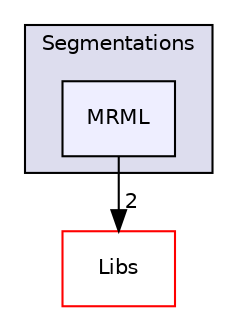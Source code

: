 digraph "Modules/Loadable/Segmentations/MRML" {
  bgcolor=transparent;
  compound=true
  node [ fontsize="10", fontname="Helvetica"];
  edge [ labelfontsize="10", labelfontname="Helvetica"];
  subgraph clusterdir_187d697300c25905e127e5518a1a6fd6 {
    graph [ bgcolor="#ddddee", pencolor="black", label="Segmentations" fontname="Helvetica", fontsize="10", URL="dir_187d697300c25905e127e5518a1a6fd6.html"]
  dir_fa5ae6dce21fab50f372364d66e3920d [shape=box, label="MRML", style="filled", fillcolor="#eeeeff", pencolor="black", URL="dir_fa5ae6dce21fab50f372364d66e3920d.html"];
  }
  dir_6e6cb9563333489fde7459b1f95e59a5 [shape=box label="Libs" color="red" URL="dir_6e6cb9563333489fde7459b1f95e59a5.html"];
  dir_fa5ae6dce21fab50f372364d66e3920d->dir_6e6cb9563333489fde7459b1f95e59a5 [headlabel="2", labeldistance=1.5 headhref="dir_000096_000014.html"];
}
